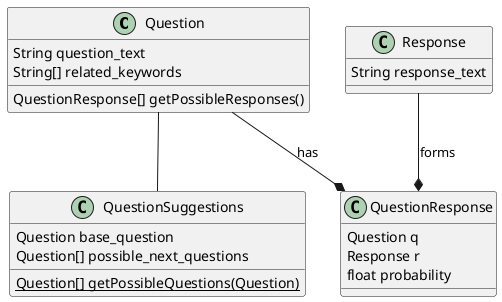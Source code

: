 @startuml ThuBot
    class Question {
        String question_text
        String[] related_keywords
        QuestionResponse[] getPossibleResponses()
    }

    class Response {
        String response_text
    }

    class QuestionResponse {
        Question q
        Response r
        float probability
    }

    class QuestionSuggestions {
        Question base_question
        Question[] possible_next_questions

        {static} Question[] getPossibleQuestions(Question)
    }

    Question --* QuestionResponse : has
    Response --* QuestionResponse : forms
    Question -- QuestionSuggestions
@enduml
